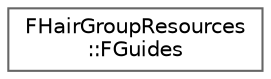 digraph "Graphical Class Hierarchy"
{
 // INTERACTIVE_SVG=YES
 // LATEX_PDF_SIZE
  bgcolor="transparent";
  edge [fontname=Helvetica,fontsize=10,labelfontname=Helvetica,labelfontsize=10];
  node [fontname=Helvetica,fontsize=10,shape=box,height=0.2,width=0.4];
  rankdir="LR";
  Node0 [id="Node000000",label="FHairGroupResources\l::FGuides",height=0.2,width=0.4,color="grey40", fillcolor="white", style="filled",URL="$d1/dfa/structFHairGroupResources_1_1FGuides.html",tooltip=" "];
}
